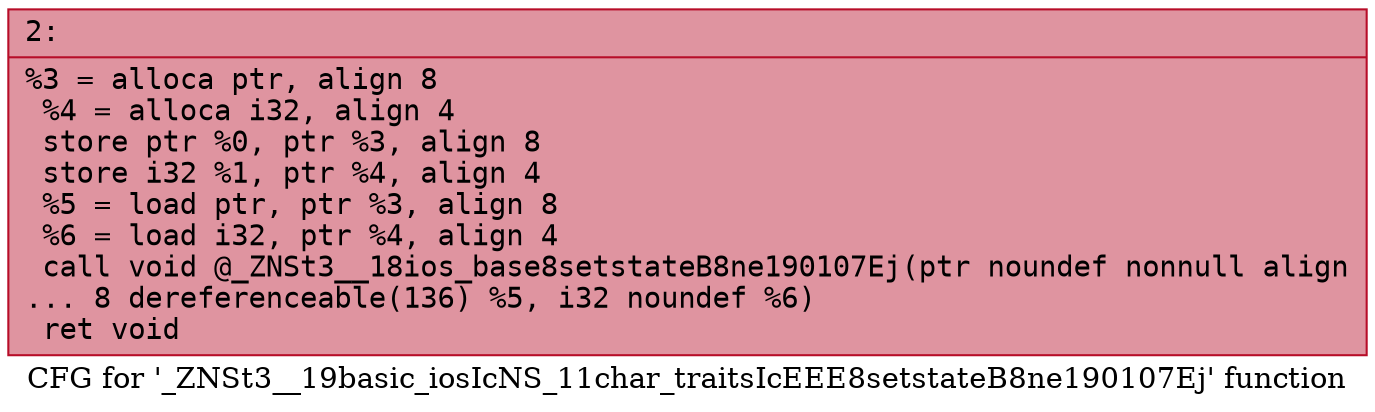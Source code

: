 digraph "CFG for '_ZNSt3__19basic_iosIcNS_11char_traitsIcEEE8setstateB8ne190107Ej' function" {
	label="CFG for '_ZNSt3__19basic_iosIcNS_11char_traitsIcEEE8setstateB8ne190107Ej' function";

	Node0x6000006371b0 [shape=record,color="#b70d28ff", style=filled, fillcolor="#b70d2870" fontname="Courier",label="{2:\l|  %3 = alloca ptr, align 8\l  %4 = alloca i32, align 4\l  store ptr %0, ptr %3, align 8\l  store i32 %1, ptr %4, align 4\l  %5 = load ptr, ptr %3, align 8\l  %6 = load i32, ptr %4, align 4\l  call void @_ZNSt3__18ios_base8setstateB8ne190107Ej(ptr noundef nonnull align\l... 8 dereferenceable(136) %5, i32 noundef %6)\l  ret void\l}"];
}
